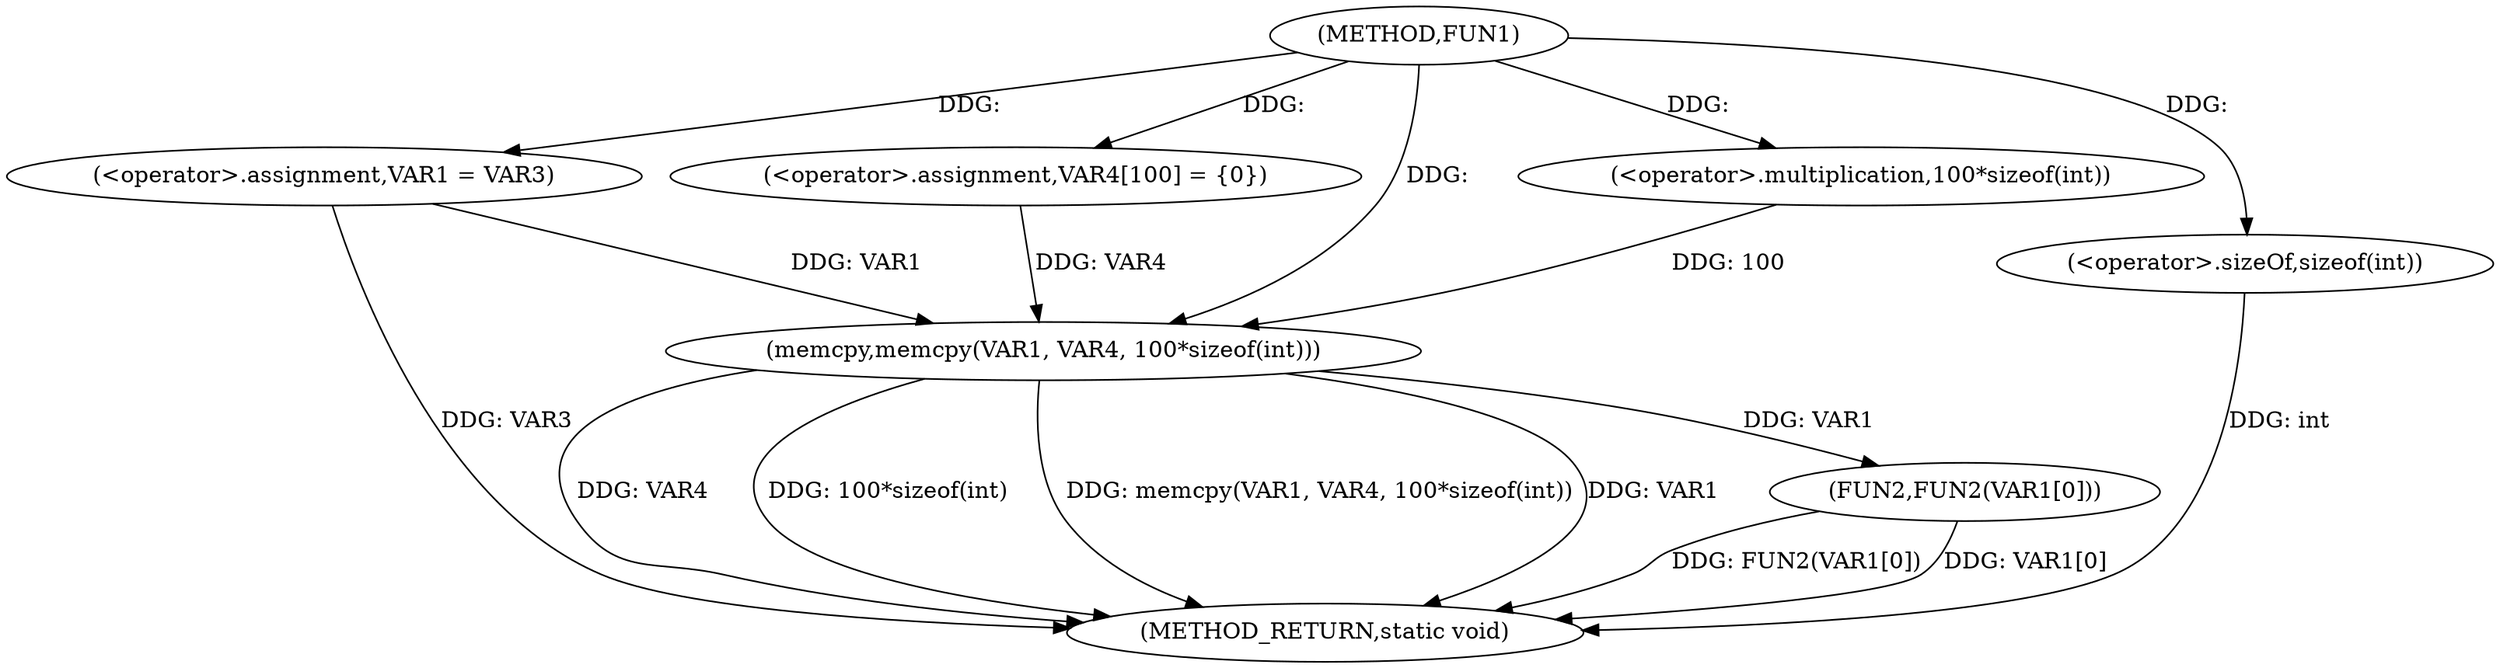 digraph FUN1 {  
"1000100" [label = "(METHOD,FUN1)" ]
"1000123" [label = "(METHOD_RETURN,static void)" ]
"1000105" [label = "(<operator>.assignment,VAR1 = VAR3)" ]
"1000110" [label = "(<operator>.assignment,VAR4[100] = {0})" ]
"1000112" [label = "(memcpy,memcpy(VAR1, VAR4, 100*sizeof(int)))" ]
"1000115" [label = "(<operator>.multiplication,100*sizeof(int))" ]
"1000117" [label = "(<operator>.sizeOf,sizeof(int))" ]
"1000119" [label = "(FUN2,FUN2(VAR1[0]))" ]
  "1000105" -> "1000123"  [ label = "DDG: VAR3"] 
  "1000112" -> "1000123"  [ label = "DDG: VAR4"] 
  "1000112" -> "1000123"  [ label = "DDG: 100*sizeof(int)"] 
  "1000117" -> "1000123"  [ label = "DDG: int"] 
  "1000112" -> "1000123"  [ label = "DDG: memcpy(VAR1, VAR4, 100*sizeof(int))"] 
  "1000119" -> "1000123"  [ label = "DDG: FUN2(VAR1[0])"] 
  "1000112" -> "1000123"  [ label = "DDG: VAR1"] 
  "1000119" -> "1000123"  [ label = "DDG: VAR1[0]"] 
  "1000100" -> "1000105"  [ label = "DDG: "] 
  "1000100" -> "1000110"  [ label = "DDG: "] 
  "1000105" -> "1000112"  [ label = "DDG: VAR1"] 
  "1000100" -> "1000112"  [ label = "DDG: "] 
  "1000110" -> "1000112"  [ label = "DDG: VAR4"] 
  "1000115" -> "1000112"  [ label = "DDG: 100"] 
  "1000100" -> "1000115"  [ label = "DDG: "] 
  "1000100" -> "1000117"  [ label = "DDG: "] 
  "1000112" -> "1000119"  [ label = "DDG: VAR1"] 
}
